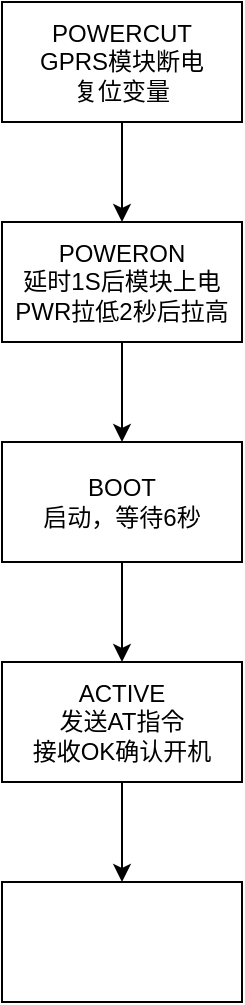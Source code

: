 <mxfile version="14.2.9" type="github">
  <diagram id="aNDrPxS6E9W4wT_-Y0W0" name="Page-1">
    <mxGraphModel dx="868" dy="482" grid="1" gridSize="10" guides="1" tooltips="1" connect="1" arrows="1" fold="1" page="1" pageScale="1" pageWidth="827" pageHeight="1169" math="0" shadow="0">
      <root>
        <mxCell id="0" />
        <mxCell id="1" parent="0" />
        <mxCell id="Au6D8I13AE0t6iwCmK3--4" value="" style="edgeStyle=orthogonalEdgeStyle;rounded=0;orthogonalLoop=1;jettySize=auto;html=1;" parent="1" source="Au6D8I13AE0t6iwCmK3--1" target="Au6D8I13AE0t6iwCmK3--2" edge="1">
          <mxGeometry relative="1" as="geometry" />
        </mxCell>
        <mxCell id="Au6D8I13AE0t6iwCmK3--1" value="POWERCUT&lt;br&gt;GPRS模块断电&lt;br&gt;复位变量" style="rounded=0;whiteSpace=wrap;html=1;" parent="1" vertex="1">
          <mxGeometry x="380" y="100" width="120" height="60" as="geometry" />
        </mxCell>
        <mxCell id="E9-6ndx54c91wsxVTwOa-2" value="" style="edgeStyle=orthogonalEdgeStyle;rounded=0;orthogonalLoop=1;jettySize=auto;html=1;" edge="1" parent="1" source="Au6D8I13AE0t6iwCmK3--2" target="E9-6ndx54c91wsxVTwOa-1">
          <mxGeometry relative="1" as="geometry" />
        </mxCell>
        <mxCell id="Au6D8I13AE0t6iwCmK3--2" value="POWERON&lt;br&gt;延时1S后模块上电&lt;br&gt;PWR拉低2秒后拉高" style="rounded=0;whiteSpace=wrap;html=1;" parent="1" vertex="1">
          <mxGeometry x="380" y="210" width="120" height="60" as="geometry" />
        </mxCell>
        <mxCell id="E9-6ndx54c91wsxVTwOa-6" value="" style="edgeStyle=orthogonalEdgeStyle;rounded=0;orthogonalLoop=1;jettySize=auto;html=1;" edge="1" parent="1" source="E9-6ndx54c91wsxVTwOa-1" target="E9-6ndx54c91wsxVTwOa-5">
          <mxGeometry relative="1" as="geometry" />
        </mxCell>
        <mxCell id="E9-6ndx54c91wsxVTwOa-1" value="BOOT&lt;br&gt;启动，等待6秒" style="rounded=0;whiteSpace=wrap;html=1;" vertex="1" parent="1">
          <mxGeometry x="380" y="320" width="120" height="60" as="geometry" />
        </mxCell>
        <mxCell id="E9-6ndx54c91wsxVTwOa-8" value="" style="edgeStyle=orthogonalEdgeStyle;rounded=0;orthogonalLoop=1;jettySize=auto;html=1;" edge="1" parent="1" source="E9-6ndx54c91wsxVTwOa-5" target="E9-6ndx54c91wsxVTwOa-7">
          <mxGeometry relative="1" as="geometry" />
        </mxCell>
        <mxCell id="E9-6ndx54c91wsxVTwOa-5" value="ACTIVE&lt;br&gt;发送AT指令&lt;br&gt;接收OK确认开机" style="whiteSpace=wrap;html=1;rounded=0;" vertex="1" parent="1">
          <mxGeometry x="380" y="430" width="120" height="60" as="geometry" />
        </mxCell>
        <mxCell id="E9-6ndx54c91wsxVTwOa-7" value="" style="whiteSpace=wrap;html=1;rounded=0;" vertex="1" parent="1">
          <mxGeometry x="380" y="540" width="120" height="60" as="geometry" />
        </mxCell>
      </root>
    </mxGraphModel>
  </diagram>
</mxfile>
